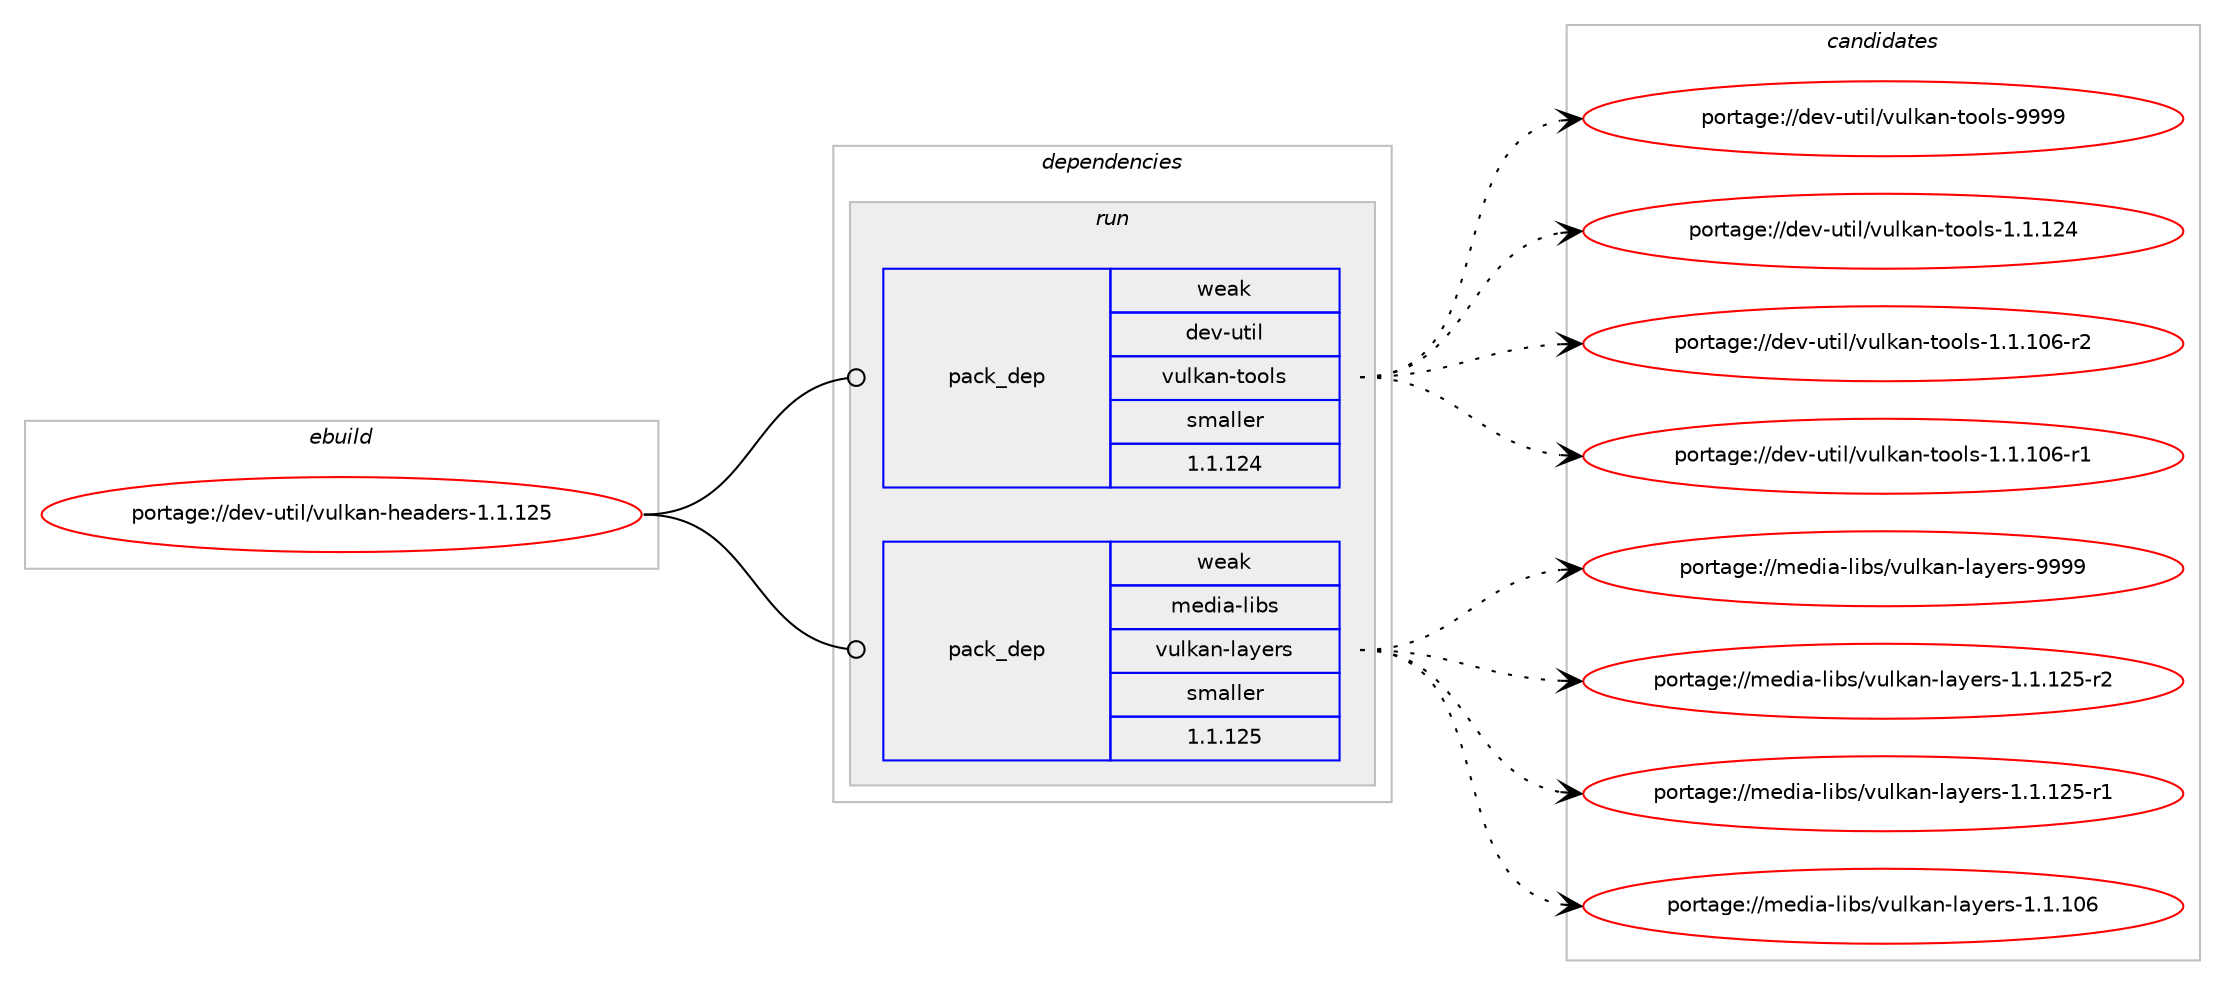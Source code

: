 digraph prolog {

# *************
# Graph options
# *************

newrank=true;
concentrate=true;
compound=true;
graph [rankdir=LR,fontname=Helvetica,fontsize=10,ranksep=1.5];#, ranksep=2.5, nodesep=0.2];
edge  [arrowhead=vee];
node  [fontname=Helvetica,fontsize=10];

# **********
# The ebuild
# **********

subgraph cluster_leftcol {
color=gray;
label=<<i>ebuild</i>>;
id [label="portage://dev-util/vulkan-headers-1.1.125", color=red, width=4, href="../dev-util/vulkan-headers-1.1.125.svg"];
}

# ****************
# The dependencies
# ****************

subgraph cluster_midcol {
color=gray;
label=<<i>dependencies</i>>;
subgraph cluster_compile {
fillcolor="#eeeeee";
style=filled;
label=<<i>compile</i>>;
}
subgraph cluster_compileandrun {
fillcolor="#eeeeee";
style=filled;
label=<<i>compile and run</i>>;
}
subgraph cluster_run {
fillcolor="#eeeeee";
style=filled;
label=<<i>run</i>>;
subgraph pack230575 {
dependency296541 [label=<<TABLE BORDER="0" CELLBORDER="1" CELLSPACING="0" CELLPADDING="4" WIDTH="220"><TR><TD ROWSPAN="6" CELLPADDING="30">pack_dep</TD></TR><TR><TD WIDTH="110">weak</TD></TR><TR><TD>dev-util</TD></TR><TR><TD>vulkan-tools</TD></TR><TR><TD>smaller</TD></TR><TR><TD>1.1.124</TD></TR></TABLE>>, shape=none, color=blue];
}
id:e -> dependency296541:w [weight=20,style="solid",arrowhead="odot"];
subgraph pack230576 {
dependency296542 [label=<<TABLE BORDER="0" CELLBORDER="1" CELLSPACING="0" CELLPADDING="4" WIDTH="220"><TR><TD ROWSPAN="6" CELLPADDING="30">pack_dep</TD></TR><TR><TD WIDTH="110">weak</TD></TR><TR><TD>media-libs</TD></TR><TR><TD>vulkan-layers</TD></TR><TR><TD>smaller</TD></TR><TR><TD>1.1.125</TD></TR></TABLE>>, shape=none, color=blue];
}
id:e -> dependency296542:w [weight=20,style="solid",arrowhead="odot"];
}
}

# **************
# The candidates
# **************

subgraph cluster_choices {
rank=same;
color=gray;
label=<<i>candidates</i>>;

subgraph choice230575 {
color=black;
nodesep=1;
choice100101118451171161051084711811710810797110451161111111081154557575757 [label="portage://dev-util/vulkan-tools-9999", color=red, width=4,href="../dev-util/vulkan-tools-9999.svg"];
choice100101118451171161051084711811710810797110451161111111081154549464946495052 [label="portage://dev-util/vulkan-tools-1.1.124", color=red, width=4,href="../dev-util/vulkan-tools-1.1.124.svg"];
choice1001011184511711610510847118117108107971104511611111110811545494649464948544511450 [label="portage://dev-util/vulkan-tools-1.1.106-r2", color=red, width=4,href="../dev-util/vulkan-tools-1.1.106-r2.svg"];
choice1001011184511711610510847118117108107971104511611111110811545494649464948544511449 [label="portage://dev-util/vulkan-tools-1.1.106-r1", color=red, width=4,href="../dev-util/vulkan-tools-1.1.106-r1.svg"];
dependency296541:e -> choice100101118451171161051084711811710810797110451161111111081154557575757:w [style=dotted,weight="100"];
dependency296541:e -> choice100101118451171161051084711811710810797110451161111111081154549464946495052:w [style=dotted,weight="100"];
dependency296541:e -> choice1001011184511711610510847118117108107971104511611111110811545494649464948544511450:w [style=dotted,weight="100"];
dependency296541:e -> choice1001011184511711610510847118117108107971104511611111110811545494649464948544511449:w [style=dotted,weight="100"];
}
subgraph choice230576 {
color=black;
nodesep=1;
choice109101100105974510810598115471181171081079711045108971211011141154557575757 [label="portage://media-libs/vulkan-layers-9999", color=red, width=4,href="../media-libs/vulkan-layers-9999.svg"];
choice1091011001059745108105981154711811710810797110451089712110111411545494649464950534511450 [label="portage://media-libs/vulkan-layers-1.1.125-r2", color=red, width=4,href="../media-libs/vulkan-layers-1.1.125-r2.svg"];
choice1091011001059745108105981154711811710810797110451089712110111411545494649464950534511449 [label="portage://media-libs/vulkan-layers-1.1.125-r1", color=red, width=4,href="../media-libs/vulkan-layers-1.1.125-r1.svg"];
choice109101100105974510810598115471181171081079711045108971211011141154549464946494854 [label="portage://media-libs/vulkan-layers-1.1.106", color=red, width=4,href="../media-libs/vulkan-layers-1.1.106.svg"];
dependency296542:e -> choice109101100105974510810598115471181171081079711045108971211011141154557575757:w [style=dotted,weight="100"];
dependency296542:e -> choice1091011001059745108105981154711811710810797110451089712110111411545494649464950534511450:w [style=dotted,weight="100"];
dependency296542:e -> choice1091011001059745108105981154711811710810797110451089712110111411545494649464950534511449:w [style=dotted,weight="100"];
dependency296542:e -> choice109101100105974510810598115471181171081079711045108971211011141154549464946494854:w [style=dotted,weight="100"];
}
}

}

